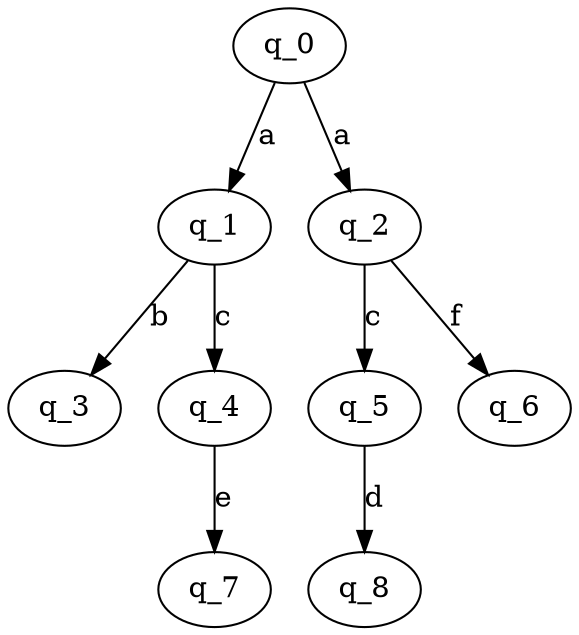 digraph LTSQ {
    q_0 -> q_1 [label="a"];
    q_0 -> q_2 [label="a"];
    q_1 -> q_3 [label="b"];
    q_1 -> q_4 [label="c"];
    q_2 -> q_5 [label="c"];
    q_2 -> q_6 [label="f"];
    q_4 -> q_7 [label="e"];
    q_5 -> q_8 [label="d"];
}